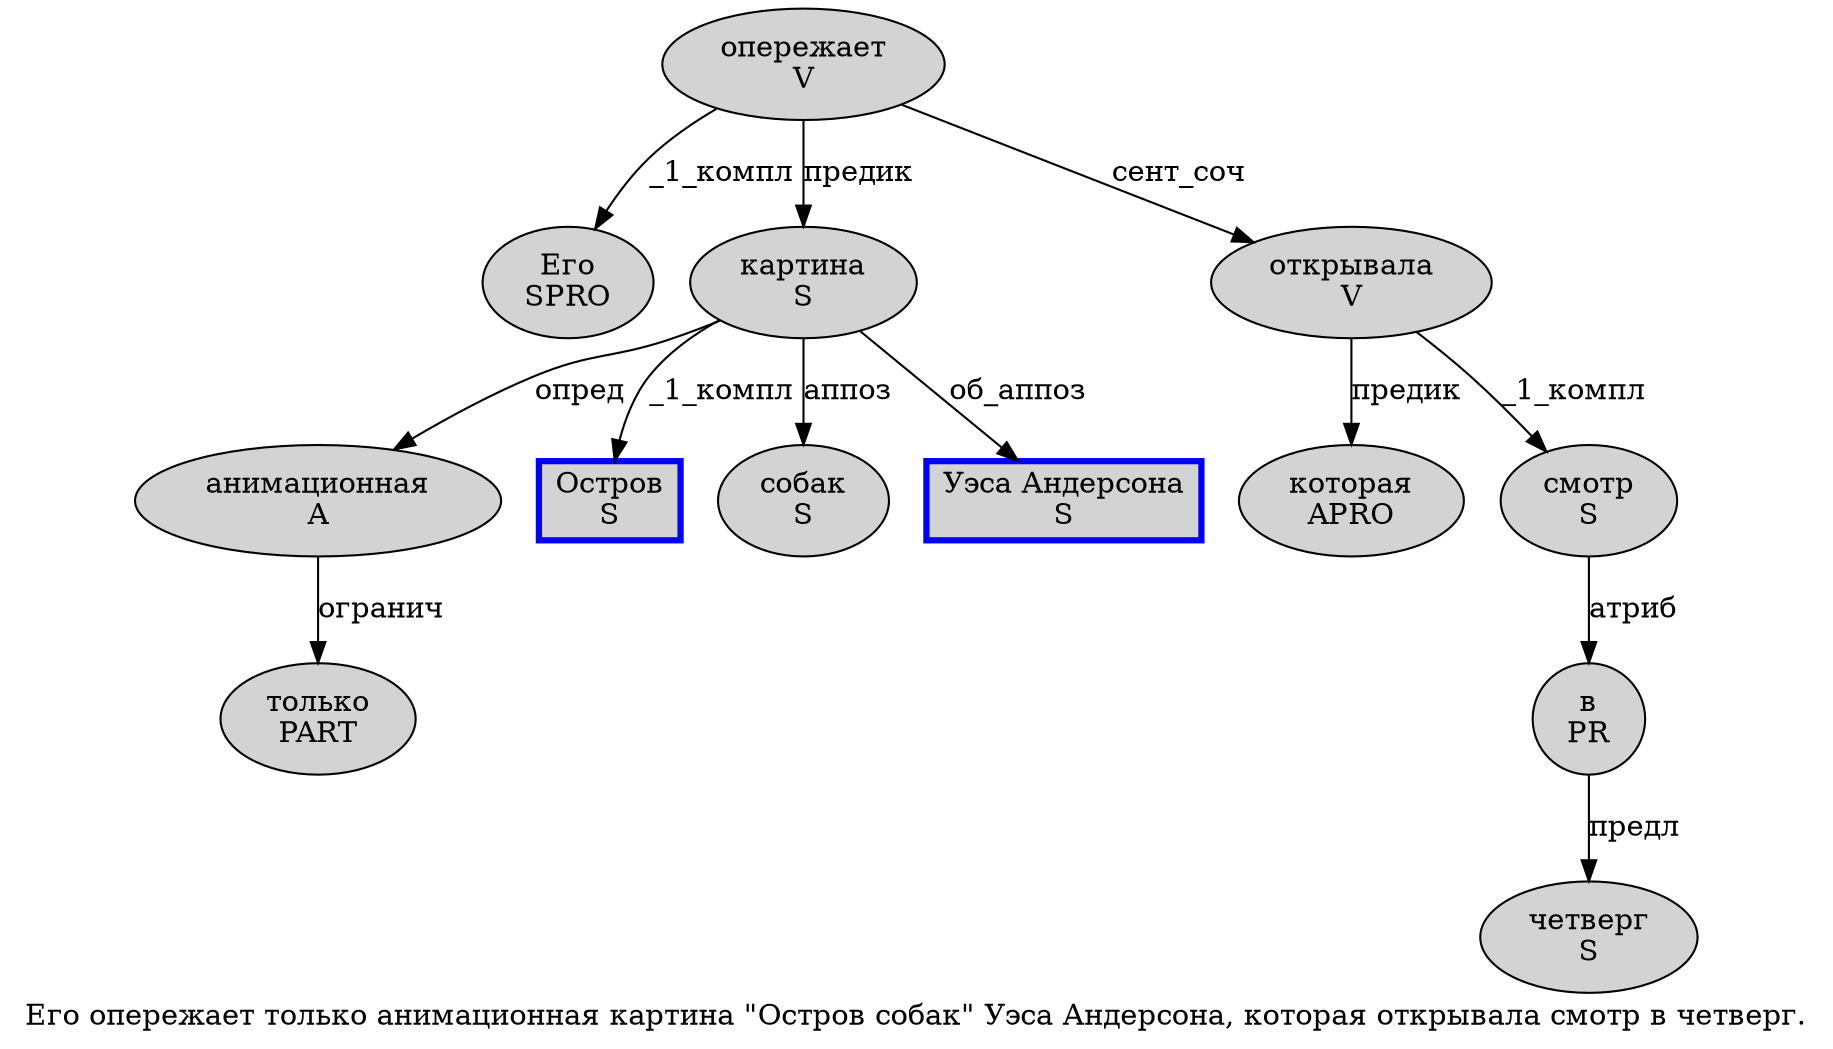 digraph SENTENCE_1542 {
	graph [label="Его опережает только анимационная картина \"Остров собак\" Уэса Андерсона, которая открывала смотр в четверг."]
	node [style=filled]
		0 [label="Его
SPRO" color="" fillcolor=lightgray penwidth=1 shape=ellipse]
		1 [label="опережает
V" color="" fillcolor=lightgray penwidth=1 shape=ellipse]
		2 [label="только
PART" color="" fillcolor=lightgray penwidth=1 shape=ellipse]
		3 [label="анимационная
A" color="" fillcolor=lightgray penwidth=1 shape=ellipse]
		4 [label="картина
S" color="" fillcolor=lightgray penwidth=1 shape=ellipse]
		6 [label="Остров
S" color=blue fillcolor=lightgray penwidth=3 shape=box]
		7 [label="собак
S" color="" fillcolor=lightgray penwidth=1 shape=ellipse]
		9 [label="Уэса Андерсона
S" color=blue fillcolor=lightgray penwidth=3 shape=box]
		11 [label="которая
APRO" color="" fillcolor=lightgray penwidth=1 shape=ellipse]
		12 [label="открывала
V" color="" fillcolor=lightgray penwidth=1 shape=ellipse]
		13 [label="смотр
S" color="" fillcolor=lightgray penwidth=1 shape=ellipse]
		14 [label="в
PR" color="" fillcolor=lightgray penwidth=1 shape=ellipse]
		15 [label="четверг
S" color="" fillcolor=lightgray penwidth=1 shape=ellipse]
			14 -> 15 [label="предл"]
			3 -> 2 [label="огранич"]
			13 -> 14 [label="атриб"]
			12 -> 11 [label="предик"]
			12 -> 13 [label="_1_компл"]
			4 -> 3 [label="опред"]
			4 -> 6 [label="_1_компл"]
			4 -> 7 [label="аппоз"]
			4 -> 9 [label="об_аппоз"]
			1 -> 0 [label="_1_компл"]
			1 -> 4 [label="предик"]
			1 -> 12 [label="сент_соч"]
}